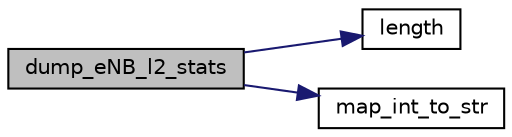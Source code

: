 digraph "dump_eNB_l2_stats"
{
 // LATEX_PDF_SIZE
  edge [fontname="Helvetica",fontsize="10",labelfontname="Helvetica",labelfontsize="10"];
  node [fontname="Helvetica",fontsize="10",shape=record];
  rankdir="LR";
  Node1 [label="dump_eNB_l2_stats",height=0.2,width=0.4,color="black", fillcolor="grey75", style="filled", fontcolor="black",tooltip=" "];
  Node1 -> Node2 [color="midnightblue",fontsize="10",style="solid",fontname="Helvetica"];
  Node2 [label="length",height=0.2,width=0.4,color="black", fillcolor="white", style="filled",URL="$UTIL_2OMG_2common_8c.html#a587e0ad0d0cc2677421231a08c3a614b",tooltip="Helper function to return the length of a string."];
  Node1 -> Node3 [color="midnightblue",fontsize="10",style="solid",fontname="Helvetica"];
  Node3 [label="map_int_to_str",height=0.2,width=0.4,color="black", fillcolor="white", style="filled",URL="$log_8c.html#a6b6b936cdf1e4a84de9b5dc18c385fab",tooltip=" "];
}
